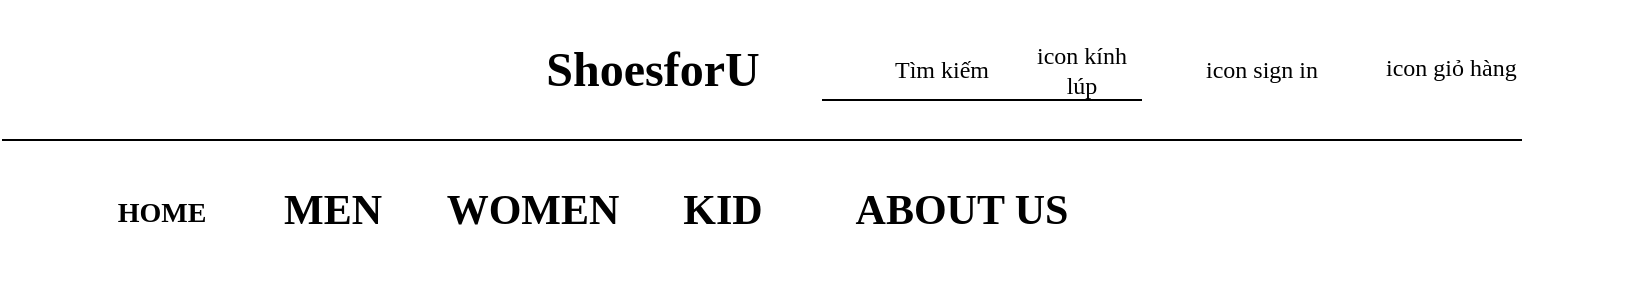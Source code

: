 <mxfile version="20.8.16" type="device" pages="6"><diagram name="HOME-VIEW" id="B_rMuQWmI-Uma8rJ1QsS"><mxGraphModel dx="1120" dy="532" grid="1" gridSize="10" guides="1" tooltips="1" connect="1" arrows="1" fold="1" page="1" pageScale="1" pageWidth="850" pageHeight="1100" math="0" shadow="0"><root><mxCell id="0"/><mxCell id="1" parent="0"/><mxCell id="ViT1pQ2v4PxwfUI1Qf4_-2" value="&lt;h1&gt;&lt;font face=&quot;Times New Roman&quot;&gt;ShoesforU&lt;/font&gt;&lt;/h1&gt;" style="text;html=1;align=center;verticalAlign=middle;resizable=0;points=[];autosize=1;strokeColor=none;fillColor=none;" vertex="1" parent="1"><mxGeometry x="410" y="280" width="130" height="70" as="geometry"/></mxCell><mxCell id="ViT1pQ2v4PxwfUI1Qf4_-3" value="Tìm kiếm" style="text;html=1;strokeColor=none;fillColor=none;align=center;verticalAlign=middle;whiteSpace=wrap;rounded=0;fontFamily=Times New Roman;" vertex="1" parent="1"><mxGeometry x="590" y="300" width="60" height="30" as="geometry"/></mxCell><mxCell id="ViT1pQ2v4PxwfUI1Qf4_-4" value="" style="endArrow=none;html=1;rounded=0;fontFamily=Times New Roman;entryX=1;entryY=1;entryDx=0;entryDy=0;" edge="1" parent="1" target="ViT1pQ2v4PxwfUI1Qf4_-5"><mxGeometry width="50" height="50" relative="1" as="geometry"><mxPoint x="560" y="330" as="sourcePoint"/><mxPoint x="680" y="330" as="targetPoint"/></mxGeometry></mxCell><mxCell id="ViT1pQ2v4PxwfUI1Qf4_-5" value="icon kính lúp" style="text;html=1;strokeColor=none;fillColor=none;align=center;verticalAlign=middle;whiteSpace=wrap;rounded=0;fontFamily=Times New Roman;" vertex="1" parent="1"><mxGeometry x="660" y="300" width="60" height="30" as="geometry"/></mxCell><mxCell id="ViT1pQ2v4PxwfUI1Qf4_-6" value="icon sign in" style="text;html=1;strokeColor=none;fillColor=none;align=center;verticalAlign=middle;whiteSpace=wrap;rounded=0;fontFamily=Times New Roman;" vertex="1" parent="1"><mxGeometry x="750" y="300" width="60" height="30" as="geometry"/></mxCell><mxCell id="ViT1pQ2v4PxwfUI1Qf4_-8" value="icon giỏ hàng" style="text;whiteSpace=wrap;html=1;fontFamily=Times New Roman;" vertex="1" parent="1"><mxGeometry x="840" y="300" width="130" height="40" as="geometry"/></mxCell><mxCell id="ViT1pQ2v4PxwfUI1Qf4_-9" value="&lt;h2&gt;&lt;font style=&quot;font-size: 14px;&quot;&gt;HOME&lt;/font&gt;&lt;/h2&gt;" style="text;html=1;strokeColor=none;fillColor=none;align=center;verticalAlign=middle;whiteSpace=wrap;rounded=0;fontFamily=Times New Roman;" vertex="1" parent="1"><mxGeometry x="200" y="370" width="60" height="30" as="geometry"/></mxCell><mxCell id="ViT1pQ2v4PxwfUI1Qf4_-10" value="" style="endArrow=none;html=1;rounded=0;fontFamily=Times New Roman;" edge="1" parent="1"><mxGeometry width="50" height="50" relative="1" as="geometry"><mxPoint x="150" y="350" as="sourcePoint"/><mxPoint x="910" y="350" as="targetPoint"/></mxGeometry></mxCell><mxCell id="ViT1pQ2v4PxwfUI1Qf4_-11" value="&lt;h2&gt;MEN&lt;/h2&gt;" style="text;html=1;align=center;verticalAlign=middle;resizable=0;points=[];autosize=1;strokeColor=none;fillColor=none;fontSize=14;fontFamily=Times New Roman;" vertex="1" parent="1"><mxGeometry x="280" y="350" width="70" height="70" as="geometry"/></mxCell><mxCell id="ViT1pQ2v4PxwfUI1Qf4_-12" value="&lt;h2&gt;WOMEN&lt;/h2&gt;" style="text;html=1;align=center;verticalAlign=middle;resizable=0;points=[];autosize=1;strokeColor=none;fillColor=none;fontSize=14;fontFamily=Times New Roman;" vertex="1" parent="1"><mxGeometry x="360" y="350" width="110" height="70" as="geometry"/></mxCell><mxCell id="ViT1pQ2v4PxwfUI1Qf4_-13" value="&lt;h2&gt;KID&lt;/h2&gt;" style="text;html=1;align=center;verticalAlign=middle;resizable=0;points=[];autosize=1;strokeColor=none;fillColor=none;fontSize=14;fontFamily=Times New Roman;" vertex="1" parent="1"><mxGeometry x="480" y="350" width="60" height="70" as="geometry"/></mxCell><mxCell id="ViT1pQ2v4PxwfUI1Qf4_-14" value="&lt;h2&gt;ABOUT US&lt;/h2&gt;" style="text;html=1;strokeColor=none;fillColor=none;align=center;verticalAlign=middle;whiteSpace=wrap;rounded=0;fontSize=14;fontFamily=Times New Roman;" vertex="1" parent="1"><mxGeometry x="560" y="370" width="140" height="30" as="geometry"/></mxCell></root></mxGraphModel></diagram><diagram id="FwILBlLI-EPG5L4jnBU-" name="Header"><mxGraphModel dx="1120" dy="532" grid="1" gridSize="10" guides="1" tooltips="1" connect="1" arrows="1" fold="1" page="1" pageScale="1" pageWidth="850" pageHeight="1100" math="0" shadow="0"><root><mxCell id="0"/><mxCell id="1" parent="0"/><mxCell id="PLeYhiCN822jhrqdqWYW-1" value="&lt;h1&gt;&lt;font face=&quot;Times New Roman&quot;&gt;ShoesforU&lt;/font&gt;&lt;/h1&gt;" style="text;html=1;align=center;verticalAlign=middle;resizable=0;points=[];autosize=1;strokeColor=none;fillColor=none;" vertex="1" parent="1"><mxGeometry x="310" y="40" width="130" height="70" as="geometry"/></mxCell><mxCell id="PLeYhiCN822jhrqdqWYW-2" value="Tìm kiếm" style="text;html=1;strokeColor=none;fillColor=none;align=center;verticalAlign=middle;whiteSpace=wrap;rounded=0;fontFamily=Times New Roman;" vertex="1" parent="1"><mxGeometry x="490" y="60" width="60" height="30" as="geometry"/></mxCell><mxCell id="PLeYhiCN822jhrqdqWYW-3" value="" style="endArrow=none;html=1;rounded=0;fontFamily=Times New Roman;entryX=1;entryY=1;entryDx=0;entryDy=0;" edge="1" parent="1" target="PLeYhiCN822jhrqdqWYW-4"><mxGeometry width="50" height="50" relative="1" as="geometry"><mxPoint x="460" y="90" as="sourcePoint"/><mxPoint x="580" y="90" as="targetPoint"/></mxGeometry></mxCell><mxCell id="PLeYhiCN822jhrqdqWYW-4" value="icon kính lúp" style="text;html=1;strokeColor=none;fillColor=none;align=center;verticalAlign=middle;whiteSpace=wrap;rounded=0;fontFamily=Times New Roman;" vertex="1" parent="1"><mxGeometry x="560" y="60" width="60" height="30" as="geometry"/></mxCell><mxCell id="PLeYhiCN822jhrqdqWYW-5" value="icon sign in" style="text;html=1;strokeColor=none;fillColor=none;align=center;verticalAlign=middle;whiteSpace=wrap;rounded=0;fontFamily=Times New Roman;" vertex="1" parent="1"><mxGeometry x="650" y="60" width="60" height="30" as="geometry"/></mxCell><mxCell id="PLeYhiCN822jhrqdqWYW-6" value="icon giỏ hàng" style="text;whiteSpace=wrap;html=1;fontFamily=Times New Roman;" vertex="1" parent="1"><mxGeometry x="740" y="60" width="130" height="40" as="geometry"/></mxCell><mxCell id="PLeYhiCN822jhrqdqWYW-7" value="&lt;h2&gt;&lt;font style=&quot;font-size: 14px;&quot;&gt;HOME&lt;/font&gt;&lt;/h2&gt;" style="text;html=1;strokeColor=none;fillColor=none;align=center;verticalAlign=middle;whiteSpace=wrap;rounded=0;fontFamily=Times New Roman;" vertex="1" parent="1"><mxGeometry x="100" y="130" width="60" height="30" as="geometry"/></mxCell><mxCell id="PLeYhiCN822jhrqdqWYW-8" value="" style="endArrow=none;html=1;rounded=0;fontFamily=Times New Roman;" edge="1" parent="1"><mxGeometry width="50" height="50" relative="1" as="geometry"><mxPoint x="50" y="110" as="sourcePoint"/><mxPoint x="810" y="110" as="targetPoint"/></mxGeometry></mxCell><mxCell id="PLeYhiCN822jhrqdqWYW-9" value="&lt;h2&gt;MEN&lt;/h2&gt;" style="text;html=1;align=center;verticalAlign=middle;resizable=0;points=[];autosize=1;strokeColor=none;fillColor=none;fontSize=14;fontFamily=Times New Roman;" vertex="1" parent="1"><mxGeometry x="180" y="110" width="70" height="70" as="geometry"/></mxCell><mxCell id="PLeYhiCN822jhrqdqWYW-10" value="&lt;h2&gt;WOMEN&lt;/h2&gt;" style="text;html=1;align=center;verticalAlign=middle;resizable=0;points=[];autosize=1;strokeColor=none;fillColor=none;fontSize=14;fontFamily=Times New Roman;" vertex="1" parent="1"><mxGeometry x="260" y="110" width="110" height="70" as="geometry"/></mxCell><mxCell id="PLeYhiCN822jhrqdqWYW-11" value="&lt;h2&gt;KID&lt;/h2&gt;" style="text;html=1;align=center;verticalAlign=middle;resizable=0;points=[];autosize=1;strokeColor=none;fillColor=none;fontSize=14;fontFamily=Times New Roman;" vertex="1" parent="1"><mxGeometry x="380" y="110" width="60" height="70" as="geometry"/></mxCell><mxCell id="PLeYhiCN822jhrqdqWYW-12" value="&lt;h2&gt;ABOUT US&lt;/h2&gt;" style="text;html=1;strokeColor=none;fillColor=none;align=center;verticalAlign=middle;whiteSpace=wrap;rounded=0;fontSize=14;fontFamily=Times New Roman;" vertex="1" parent="1"><mxGeometry x="460" y="130" width="140" height="30" as="geometry"/></mxCell><mxCell id="bbZb827j3FT-M3AZceAr-1" value="Sneaker" style="text;html=1;strokeColor=none;fillColor=none;align=center;verticalAlign=middle;whiteSpace=wrap;rounded=0;fontSize=14;fontFamily=Times New Roman;" vertex="1" parent="1"><mxGeometry x="180" y="170" width="60" height="30" as="geometry"/></mxCell><mxCell id="bbZb827j3FT-M3AZceAr-2" value="Accessory" style="text;html=1;align=center;verticalAlign=middle;resizable=0;points=[];autosize=1;strokeColor=none;fillColor=none;fontSize=14;fontFamily=Times New Roman;" vertex="1" parent="1"><mxGeometry x="175" y="310" width="80" height="30" as="geometry"/></mxCell><mxCell id="bbZb827j3FT-M3AZceAr-3" value="Sandals" style="text;html=1;align=center;verticalAlign=middle;resizable=0;points=[];autosize=1;strokeColor=none;fillColor=none;fontSize=14;fontFamily=Times New Roman;" vertex="1" parent="1"><mxGeometry x="175" y="215" width="70" height="30" as="geometry"/></mxCell><mxCell id="bbZb827j3FT-M3AZceAr-4" value="Slipper" style="text;html=1;align=center;verticalAlign=middle;resizable=0;points=[];autosize=1;strokeColor=none;fillColor=none;fontSize=14;fontFamily=Times New Roman;" vertex="1" parent="1"><mxGeometry x="180" y="260" width="60" height="30" as="geometry"/></mxCell></root></mxGraphModel></diagram><diagram id="zpRCZ8XCT5o5e4h0w-Od" name="Footer"><mxGraphModel dx="1120" dy="532" grid="1" gridSize="10" guides="1" tooltips="1" connect="1" arrows="1" fold="1" page="1" pageScale="1" pageWidth="850" pageHeight="1100" math="0" shadow="0"><root><mxCell id="0"/><mxCell id="1" parent="0"/><mxCell id="Pi1eU7W88iUzHNgln9aK-1" value="" style="endArrow=none;html=1;rounded=0;fontFamily=Times New Roman;fontSize=14;" edge="1" parent="1"><mxGeometry width="50" height="50" relative="1" as="geometry"><mxPoint x="90" y="120" as="sourcePoint"/><mxPoint x="660" y="120" as="targetPoint"/></mxGeometry></mxCell><mxCell id="Pi1eU7W88iUzHNgln9aK-3" value="CONTACT US:&amp;nbsp;" style="text;html=1;strokeColor=none;fillColor=none;align=center;verticalAlign=middle;whiteSpace=wrap;rounded=0;fontSize=14;fontFamily=Times New Roman;" vertex="1" parent="1"><mxGeometry x="110" y="130" width="150" height="30" as="geometry"/></mxCell><mxCell id="fAMOqdyxUz5OhSJ-qQBq-1" value="icon fb.insta,zalo,mess" style="text;html=1;strokeColor=none;fillColor=none;align=center;verticalAlign=middle;whiteSpace=wrap;rounded=0;fontSize=14;fontFamily=Times New Roman;" vertex="1" parent="1"><mxGeometry x="260" y="130" width="170" height="30" as="geometry"/></mxCell><mxCell id="fAMOqdyxUz5OhSJ-qQBq-2" value="sđt" style="text;html=1;strokeColor=none;fillColor=none;align=center;verticalAlign=middle;whiteSpace=wrap;rounded=0;fontSize=14;fontFamily=Times New Roman;" vertex="1" parent="1"><mxGeometry x="270" y="170" width="60" height="30" as="geometry"/></mxCell><mxCell id="fAMOqdyxUz5OhSJ-qQBq-3" value="mail" style="text;html=1;align=center;verticalAlign=middle;resizable=0;points=[];autosize=1;strokeColor=none;fillColor=none;fontSize=14;fontFamily=Times New Roman;" vertex="1" parent="1"><mxGeometry x="275" y="220" width="50" height="30" as="geometry"/></mxCell><mxCell id="fAMOqdyxUz5OhSJ-qQBq-4" value="@SHOESFORU" style="text;html=1;strokeColor=none;fillColor=none;align=center;verticalAlign=middle;whiteSpace=wrap;rounded=0;fontSize=14;fontFamily=Times New Roman;" vertex="1" parent="1"><mxGeometry x="350" y="270" width="60" height="30" as="geometry"/></mxCell></root></mxGraphModel></diagram><diagram id="iRrI2-j-7k-Z6uLPq7MJ" name="MenuHome"><mxGraphModel dx="1120" dy="532" grid="1" gridSize="10" guides="1" tooltips="1" connect="1" arrows="1" fold="1" page="1" pageScale="1" pageWidth="850" pageHeight="1100" math="0" shadow="0"><root><mxCell id="0"/><mxCell id="1" parent="0"/><mxCell id="W05TqQtlowktCZ04TLFU-1" value="&lt;h1&gt;&lt;font face=&quot;Times New Roman&quot;&gt;ShoesforU&lt;/font&gt;&lt;/h1&gt;" style="text;html=1;align=center;verticalAlign=middle;resizable=0;points=[];autosize=1;strokeColor=none;fillColor=none;" vertex="1" parent="1"><mxGeometry x="320" y="20" width="130" height="70" as="geometry"/></mxCell><mxCell id="W05TqQtlowktCZ04TLFU-2" value="Tìm kiếm" style="text;html=1;strokeColor=none;fillColor=none;align=center;verticalAlign=middle;whiteSpace=wrap;rounded=0;fontFamily=Times New Roman;" vertex="1" parent="1"><mxGeometry x="500" y="40" width="60" height="30" as="geometry"/></mxCell><mxCell id="W05TqQtlowktCZ04TLFU-3" value="" style="endArrow=none;html=1;rounded=0;fontFamily=Times New Roman;entryX=1;entryY=1;entryDx=0;entryDy=0;" edge="1" parent="1" target="W05TqQtlowktCZ04TLFU-4"><mxGeometry width="50" height="50" relative="1" as="geometry"><mxPoint x="470" y="70" as="sourcePoint"/><mxPoint x="590" y="70" as="targetPoint"/></mxGeometry></mxCell><mxCell id="W05TqQtlowktCZ04TLFU-4" value="icon kính lúp" style="text;html=1;strokeColor=none;fillColor=none;align=center;verticalAlign=middle;whiteSpace=wrap;rounded=0;fontFamily=Times New Roman;" vertex="1" parent="1"><mxGeometry x="570" y="40" width="60" height="30" as="geometry"/></mxCell><mxCell id="W05TqQtlowktCZ04TLFU-5" value="icon sign in" style="text;html=1;strokeColor=none;fillColor=none;align=center;verticalAlign=middle;whiteSpace=wrap;rounded=0;fontFamily=Times New Roman;" vertex="1" parent="1"><mxGeometry x="660" y="40" width="60" height="30" as="geometry"/></mxCell><mxCell id="W05TqQtlowktCZ04TLFU-6" value="icon giỏ hàng" style="text;whiteSpace=wrap;html=1;fontFamily=Times New Roman;" vertex="1" parent="1"><mxGeometry x="750" y="40" width="130" height="40" as="geometry"/></mxCell><mxCell id="W05TqQtlowktCZ04TLFU-7" value="&lt;h2&gt;&lt;font style=&quot;font-size: 14px;&quot;&gt;HOME&lt;/font&gt;&lt;/h2&gt;" style="text;html=1;strokeColor=none;fillColor=none;align=center;verticalAlign=middle;whiteSpace=wrap;rounded=0;fontFamily=Times New Roman;" vertex="1" parent="1"><mxGeometry x="110" y="110" width="60" height="30" as="geometry"/></mxCell><mxCell id="W05TqQtlowktCZ04TLFU-8" value="" style="endArrow=none;html=1;rounded=0;fontFamily=Times New Roman;" edge="1" parent="1"><mxGeometry width="50" height="50" relative="1" as="geometry"><mxPoint x="60" y="90" as="sourcePoint"/><mxPoint x="820" y="90" as="targetPoint"/></mxGeometry></mxCell><mxCell id="W05TqQtlowktCZ04TLFU-9" value="&lt;h2&gt;MEN&lt;/h2&gt;" style="text;html=1;align=center;verticalAlign=middle;resizable=0;points=[];autosize=1;strokeColor=none;fillColor=none;fontSize=14;fontFamily=Times New Roman;" vertex="1" parent="1"><mxGeometry x="190" y="90" width="70" height="70" as="geometry"/></mxCell><mxCell id="W05TqQtlowktCZ04TLFU-10" value="&lt;h2&gt;WOMEN&lt;/h2&gt;" style="text;html=1;align=center;verticalAlign=middle;resizable=0;points=[];autosize=1;strokeColor=none;fillColor=none;fontSize=14;fontFamily=Times New Roman;" vertex="1" parent="1"><mxGeometry x="270" y="90" width="110" height="70" as="geometry"/></mxCell><mxCell id="W05TqQtlowktCZ04TLFU-11" value="&lt;h2&gt;KID&lt;/h2&gt;" style="text;html=1;align=center;verticalAlign=middle;resizable=0;points=[];autosize=1;strokeColor=none;fillColor=none;fontSize=14;fontFamily=Times New Roman;" vertex="1" parent="1"><mxGeometry x="390" y="90" width="60" height="70" as="geometry"/></mxCell><mxCell id="W05TqQtlowktCZ04TLFU-12" value="&lt;h2&gt;ABOUT US&lt;/h2&gt;" style="text;html=1;strokeColor=none;fillColor=none;align=center;verticalAlign=middle;whiteSpace=wrap;rounded=0;fontSize=14;fontFamily=Times New Roman;" vertex="1" parent="1"><mxGeometry x="470" y="110" width="140" height="30" as="geometry"/></mxCell><mxCell id="fe_3mi9LWG3CdvKtHcjX-2" value="&lt;h1&gt;ảnh hoặc hình động lấy từ db&lt;/h1&gt;" style="rounded=1;whiteSpace=wrap;html=1;fontFamily=Times New Roman;fontSize=14;" vertex="1" parent="1"><mxGeometry x="60" y="160" width="760" height="210" as="geometry"/></mxCell><mxCell id="fe_3mi9LWG3CdvKtHcjX-3" value="New arrials" style="rounded=1;whiteSpace=wrap;html=1;fontFamily=Times New Roman;fontSize=14;" vertex="1" parent="1"><mxGeometry x="70" y="390" width="130" height="50" as="geometry"/></mxCell><mxCell id="fe_3mi9LWG3CdvKtHcjX-4" value="Best Seller" style="rounded=1;whiteSpace=wrap;html=1;fontFamily=Times New Roman;fontSize=14;" vertex="1" parent="1"><mxGeometry x="210" y="390" width="130" height="50" as="geometry"/></mxCell><mxCell id="fe_3mi9LWG3CdvKtHcjX-5" value="" style="endArrow=none;html=1;rounded=0;fontFamily=Times New Roman;fontSize=14;" edge="1" parent="1"><mxGeometry width="50" height="50" relative="1" as="geometry"><mxPoint x="320" y="740" as="sourcePoint"/><mxPoint x="320" y="460" as="targetPoint"/></mxGeometry></mxCell><mxCell id="fe_3mi9LWG3CdvKtHcjX-6" value="" style="endArrow=none;html=1;rounded=0;fontFamily=Times New Roman;fontSize=14;" edge="1" parent="1"><mxGeometry width="50" height="50" relative="1" as="geometry"><mxPoint x="680" y="750" as="sourcePoint"/><mxPoint x="680" y="440" as="targetPoint"/></mxGeometry></mxCell><mxCell id="fe_3mi9LWG3CdvKtHcjX-7" value="HÌNH" style="rounded=1;whiteSpace=wrap;html=1;fontFamily=Times New Roman;fontSize=14;" vertex="1" parent="1"><mxGeometry x="80" y="480" width="240" height="170" as="geometry"/></mxCell><mxCell id="fe_3mi9LWG3CdvKtHcjX-8" value="Tên" style="text;html=1;align=center;verticalAlign=middle;resizable=0;points=[];autosize=1;strokeColor=none;fillColor=none;fontSize=14;fontFamily=Times New Roman;" vertex="1" parent="1"><mxGeometry x="95" y="665" width="50" height="30" as="geometry"/></mxCell><mxCell id="fe_3mi9LWG3CdvKtHcjX-9" value="Giá" style="text;html=1;align=center;verticalAlign=middle;resizable=0;points=[];autosize=1;strokeColor=none;fillColor=none;fontSize=14;fontFamily=Times New Roman;" vertex="1" parent="1"><mxGeometry x="100" y="695" width="40" height="30" as="geometry"/></mxCell></root></mxGraphModel></diagram><diagram id="MeytmwbRnp0slEYv1yXM" name="MenuMen"><mxGraphModel dx="1120" dy="532" grid="1" gridSize="10" guides="1" tooltips="1" connect="1" arrows="1" fold="1" page="1" pageScale="1" pageWidth="850" pageHeight="1100" math="0" shadow="0"><root><mxCell id="0"/><mxCell id="1" parent="0"/><mxCell id="GR-tXfDFuNZD_P4NcxAP-1" value="Tìm kiếm" style="text;html=1;strokeColor=none;fillColor=none;align=center;verticalAlign=middle;whiteSpace=wrap;rounded=0;fontFamily=Times New Roman;" vertex="1" parent="1"><mxGeometry x="500" y="40" width="60" height="30" as="geometry"/></mxCell><mxCell id="GR-tXfDFuNZD_P4NcxAP-2" value="" style="endArrow=none;html=1;rounded=0;fontFamily=Times New Roman;entryX=1;entryY=1;entryDx=0;entryDy=0;" edge="1" parent="1" target="GR-tXfDFuNZD_P4NcxAP-3"><mxGeometry width="50" height="50" relative="1" as="geometry"><mxPoint x="470" y="70" as="sourcePoint"/><mxPoint x="590" y="70" as="targetPoint"/></mxGeometry></mxCell><mxCell id="GR-tXfDFuNZD_P4NcxAP-3" value="icon kính lúp" style="text;html=1;strokeColor=none;fillColor=none;align=center;verticalAlign=middle;whiteSpace=wrap;rounded=0;fontFamily=Times New Roman;" vertex="1" parent="1"><mxGeometry x="570" y="40" width="60" height="30" as="geometry"/></mxCell><mxCell id="GR-tXfDFuNZD_P4NcxAP-4" value="icon sign in" style="text;html=1;strokeColor=none;fillColor=none;align=center;verticalAlign=middle;whiteSpace=wrap;rounded=0;fontFamily=Times New Roman;" vertex="1" parent="1"><mxGeometry x="660" y="40" width="60" height="30" as="geometry"/></mxCell><mxCell id="GR-tXfDFuNZD_P4NcxAP-5" value="icon giỏ hàng" style="text;whiteSpace=wrap;html=1;fontFamily=Times New Roman;" vertex="1" parent="1"><mxGeometry x="750" y="40" width="130" height="40" as="geometry"/></mxCell><mxCell id="GR-tXfDFuNZD_P4NcxAP-6" value="&lt;h2&gt;&lt;font style=&quot;font-size: 14px;&quot;&gt;HOME&lt;/font&gt;&lt;/h2&gt;" style="text;html=1;strokeColor=none;fillColor=none;align=center;verticalAlign=middle;whiteSpace=wrap;rounded=0;fontFamily=Times New Roman;" vertex="1" parent="1"><mxGeometry x="110" y="110" width="60" height="30" as="geometry"/></mxCell><mxCell id="GR-tXfDFuNZD_P4NcxAP-7" value="" style="endArrow=none;html=1;rounded=0;fontFamily=Times New Roman;" edge="1" parent="1"><mxGeometry width="50" height="50" relative="1" as="geometry"><mxPoint x="60" y="90" as="sourcePoint"/><mxPoint x="820" y="90" as="targetPoint"/></mxGeometry></mxCell><mxCell id="GR-tXfDFuNZD_P4NcxAP-8" value="&lt;h2&gt;MEN&lt;/h2&gt;" style="text;html=1;align=center;verticalAlign=middle;resizable=0;points=[];autosize=1;strokeColor=none;fillColor=none;fontSize=14;fontFamily=Times New Roman;" vertex="1" parent="1"><mxGeometry x="190" y="90" width="70" height="70" as="geometry"/></mxCell><mxCell id="GR-tXfDFuNZD_P4NcxAP-9" value="&lt;h2&gt;WOMEN&lt;/h2&gt;" style="text;html=1;align=center;verticalAlign=middle;resizable=0;points=[];autosize=1;strokeColor=none;fillColor=none;fontSize=14;fontFamily=Times New Roman;" vertex="1" parent="1"><mxGeometry x="270" y="90" width="110" height="70" as="geometry"/></mxCell><mxCell id="GR-tXfDFuNZD_P4NcxAP-10" value="&lt;h2&gt;KID&lt;/h2&gt;" style="text;html=1;align=center;verticalAlign=middle;resizable=0;points=[];autosize=1;strokeColor=none;fillColor=none;fontSize=14;fontFamily=Times New Roman;" vertex="1" parent="1"><mxGeometry x="390" y="90" width="60" height="70" as="geometry"/></mxCell><mxCell id="GR-tXfDFuNZD_P4NcxAP-11" value="&lt;h2&gt;ABOUT US&lt;/h2&gt;" style="text;html=1;strokeColor=none;fillColor=none;align=center;verticalAlign=middle;whiteSpace=wrap;rounded=0;fontSize=14;fontFamily=Times New Roman;" vertex="1" parent="1"><mxGeometry x="470" y="110" width="140" height="30" as="geometry"/></mxCell><mxCell id="GR-tXfDFuNZD_P4NcxAP-12" value="&lt;h1&gt;ảnh hoặc hình động lấy từ db&lt;/h1&gt;" style="rounded=1;whiteSpace=wrap;html=1;fontFamily=Times New Roman;fontSize=14;" vertex="1" parent="1"><mxGeometry x="60" y="160" width="760" height="210" as="geometry"/></mxCell><mxCell id="GR-tXfDFuNZD_P4NcxAP-15" value="" style="endArrow=none;html=1;rounded=0;fontFamily=Times New Roman;fontSize=14;" edge="1" parent="1"><mxGeometry width="50" height="50" relative="1" as="geometry"><mxPoint x="320" y="740" as="sourcePoint"/><mxPoint x="320" y="460" as="targetPoint"/></mxGeometry></mxCell><mxCell id="GR-tXfDFuNZD_P4NcxAP-16" value="" style="endArrow=none;html=1;rounded=0;fontFamily=Times New Roman;fontSize=14;" edge="1" parent="1"><mxGeometry width="50" height="50" relative="1" as="geometry"><mxPoint x="680" y="750" as="sourcePoint"/><mxPoint x="680" y="440" as="targetPoint"/></mxGeometry></mxCell><mxCell id="GR-tXfDFuNZD_P4NcxAP-17" value="HÌNH" style="rounded=1;whiteSpace=wrap;html=1;fontFamily=Times New Roman;fontSize=14;" vertex="1" parent="1"><mxGeometry x="80" y="480" width="240" height="170" as="geometry"/></mxCell><mxCell id="GR-tXfDFuNZD_P4NcxAP-18" value="Tên" style="text;html=1;align=center;verticalAlign=middle;resizable=0;points=[];autosize=1;strokeColor=none;fillColor=none;fontSize=14;fontFamily=Times New Roman;" vertex="1" parent="1"><mxGeometry x="95" y="665" width="50" height="30" as="geometry"/></mxCell><mxCell id="GR-tXfDFuNZD_P4NcxAP-19" value="Giá" style="text;html=1;align=center;verticalAlign=middle;resizable=0;points=[];autosize=1;strokeColor=none;fillColor=none;fontSize=14;fontFamily=Times New Roman;" vertex="1" parent="1"><mxGeometry x="100" y="695" width="40" height="30" as="geometry"/></mxCell><mxCell id="GR-tXfDFuNZD_P4NcxAP-20" value="&lt;h2&gt;&lt;b&gt;&lt;u&gt;Sneakers&lt;/u&gt;&lt;/b&gt;&lt;/h2&gt;" style="text;html=1;strokeColor=none;fillColor=none;align=center;verticalAlign=middle;whiteSpace=wrap;rounded=0;fontSize=14;fontFamily=Times New Roman;" vertex="1" parent="1"><mxGeometry x="100" y="400" width="60" height="30" as="geometry"/></mxCell><mxCell id="GR-tXfDFuNZD_P4NcxAP-21" value="&lt;h2&gt;&lt;u&gt;Sandals&lt;/u&gt;&lt;/h2&gt;" style="text;html=1;align=center;verticalAlign=middle;resizable=0;points=[];autosize=1;strokeColor=none;fillColor=none;fontSize=14;fontFamily=Times New Roman;" vertex="1" parent="1"><mxGeometry x="230" y="380" width="90" height="70" as="geometry"/></mxCell><mxCell id="GR-tXfDFuNZD_P4NcxAP-22" value="&lt;h2&gt;&lt;b&gt;&lt;u&gt;Slipper&lt;/u&gt;&lt;/b&gt;&lt;/h2&gt;" style="text;html=1;align=center;verticalAlign=middle;resizable=0;points=[];autosize=1;strokeColor=none;fillColor=none;fontSize=14;fontFamily=Times New Roman;" vertex="1" parent="1"><mxGeometry x="350" y="380" width="90" height="70" as="geometry"/></mxCell><mxCell id="GR-tXfDFuNZD_P4NcxAP-23" value="&lt;h2&gt;&lt;u&gt;Accessory&lt;/u&gt;&lt;/h2&gt;" style="text;html=1;align=center;verticalAlign=middle;resizable=0;points=[];autosize=1;strokeColor=none;fillColor=none;fontSize=14;fontFamily=Times New Roman;" vertex="1" parent="1"><mxGeometry x="455" y="380" width="110" height="70" as="geometry"/></mxCell></root></mxGraphModel></diagram><diagram id="fDC8O7QYzBEsllx2YDAj" name="AboutUs-View"><mxGraphModel dx="1120" dy="532" grid="1" gridSize="10" guides="1" tooltips="1" connect="1" arrows="1" fold="1" page="1" pageScale="1" pageWidth="850" pageHeight="1100" math="0" shadow="0"><root><mxCell id="0"/><mxCell id="1" parent="0"/><mxCell id="96A5x2gIIvOst_B6Abp6-1" value="&lt;h1&gt;&lt;font face=&quot;Times New Roman&quot;&gt;ShoesforU&lt;/font&gt;&lt;/h1&gt;" style="text;html=1;align=center;verticalAlign=middle;resizable=0;points=[];autosize=1;strokeColor=none;fillColor=none;" vertex="1" parent="1"><mxGeometry x="320" y="20" width="130" height="70" as="geometry"/></mxCell><mxCell id="96A5x2gIIvOst_B6Abp6-2" value="Tìm kiếm" style="text;html=1;strokeColor=none;fillColor=none;align=center;verticalAlign=middle;whiteSpace=wrap;rounded=0;fontFamily=Times New Roman;" vertex="1" parent="1"><mxGeometry x="500" y="40" width="60" height="30" as="geometry"/></mxCell><mxCell id="96A5x2gIIvOst_B6Abp6-3" value="" style="endArrow=none;html=1;rounded=0;fontFamily=Times New Roman;entryX=1;entryY=1;entryDx=0;entryDy=0;" edge="1" parent="1" target="96A5x2gIIvOst_B6Abp6-4"><mxGeometry width="50" height="50" relative="1" as="geometry"><mxPoint x="470" y="70" as="sourcePoint"/><mxPoint x="590" y="70" as="targetPoint"/></mxGeometry></mxCell><mxCell id="96A5x2gIIvOst_B6Abp6-4" value="icon kính lúp" style="text;html=1;strokeColor=none;fillColor=none;align=center;verticalAlign=middle;whiteSpace=wrap;rounded=0;fontFamily=Times New Roman;" vertex="1" parent="1"><mxGeometry x="570" y="40" width="60" height="30" as="geometry"/></mxCell><mxCell id="96A5x2gIIvOst_B6Abp6-5" value="icon sign in" style="text;html=1;strokeColor=none;fillColor=none;align=center;verticalAlign=middle;whiteSpace=wrap;rounded=0;fontFamily=Times New Roman;" vertex="1" parent="1"><mxGeometry x="660" y="40" width="60" height="30" as="geometry"/></mxCell><mxCell id="96A5x2gIIvOst_B6Abp6-6" value="icon giỏ hàng" style="text;whiteSpace=wrap;html=1;fontFamily=Times New Roman;" vertex="1" parent="1"><mxGeometry x="750" y="40" width="130" height="40" as="geometry"/></mxCell><mxCell id="96A5x2gIIvOst_B6Abp6-7" value="&lt;h2&gt;&lt;font style=&quot;font-size: 14px;&quot;&gt;HOME&lt;/font&gt;&lt;/h2&gt;" style="text;html=1;strokeColor=none;fillColor=none;align=center;verticalAlign=middle;whiteSpace=wrap;rounded=0;fontFamily=Times New Roman;" vertex="1" parent="1"><mxGeometry x="110" y="110" width="60" height="30" as="geometry"/></mxCell><mxCell id="96A5x2gIIvOst_B6Abp6-8" value="" style="endArrow=none;html=1;rounded=0;fontFamily=Times New Roman;" edge="1" parent="1"><mxGeometry width="50" height="50" relative="1" as="geometry"><mxPoint x="60" y="90" as="sourcePoint"/><mxPoint x="820" y="90" as="targetPoint"/></mxGeometry></mxCell><mxCell id="96A5x2gIIvOst_B6Abp6-9" value="&lt;h2&gt;MEN&lt;/h2&gt;" style="text;html=1;align=center;verticalAlign=middle;resizable=0;points=[];autosize=1;strokeColor=none;fillColor=none;fontSize=14;fontFamily=Times New Roman;" vertex="1" parent="1"><mxGeometry x="190" y="90" width="70" height="70" as="geometry"/></mxCell><mxCell id="96A5x2gIIvOst_B6Abp6-10" value="&lt;h2&gt;WOMEN&lt;/h2&gt;" style="text;html=1;align=center;verticalAlign=middle;resizable=0;points=[];autosize=1;strokeColor=none;fillColor=none;fontSize=14;fontFamily=Times New Roman;" vertex="1" parent="1"><mxGeometry x="270" y="90" width="110" height="70" as="geometry"/></mxCell><mxCell id="96A5x2gIIvOst_B6Abp6-11" value="&lt;h2&gt;KID&lt;/h2&gt;" style="text;html=1;align=center;verticalAlign=middle;resizable=0;points=[];autosize=1;strokeColor=none;fillColor=none;fontSize=14;fontFamily=Times New Roman;" vertex="1" parent="1"><mxGeometry x="390" y="90" width="60" height="70" as="geometry"/></mxCell><mxCell id="96A5x2gIIvOst_B6Abp6-12" value="&lt;h2&gt;ABOUT US&lt;/h2&gt;" style="text;html=1;strokeColor=none;fillColor=none;align=center;verticalAlign=middle;whiteSpace=wrap;rounded=0;fontSize=14;fontFamily=Times New Roman;" vertex="1" parent="1"><mxGeometry x="470" y="110" width="140" height="30" as="geometry"/></mxCell><mxCell id="96A5x2gIIvOst_B6Abp6-13" value="&lt;h1&gt;ảnh hoặc hình động lấy từ db&lt;/h1&gt;" style="rounded=1;whiteSpace=wrap;html=1;fontFamily=Times New Roman;fontSize=14;" vertex="1" parent="1"><mxGeometry x="60" y="160" width="760" height="210" as="geometry"/></mxCell><mxCell id="96A5x2gIIvOst_B6Abp6-21" value="https://coupletx.vn/pages/ourproducts" style="text;html=1;align=center;verticalAlign=middle;resizable=0;points=[];autosize=1;strokeColor=none;fillColor=none;fontSize=14;fontFamily=Times New Roman;" vertex="1" parent="1"><mxGeometry x="80" y="400" width="230" height="30" as="geometry"/></mxCell></root></mxGraphModel></diagram></mxfile>